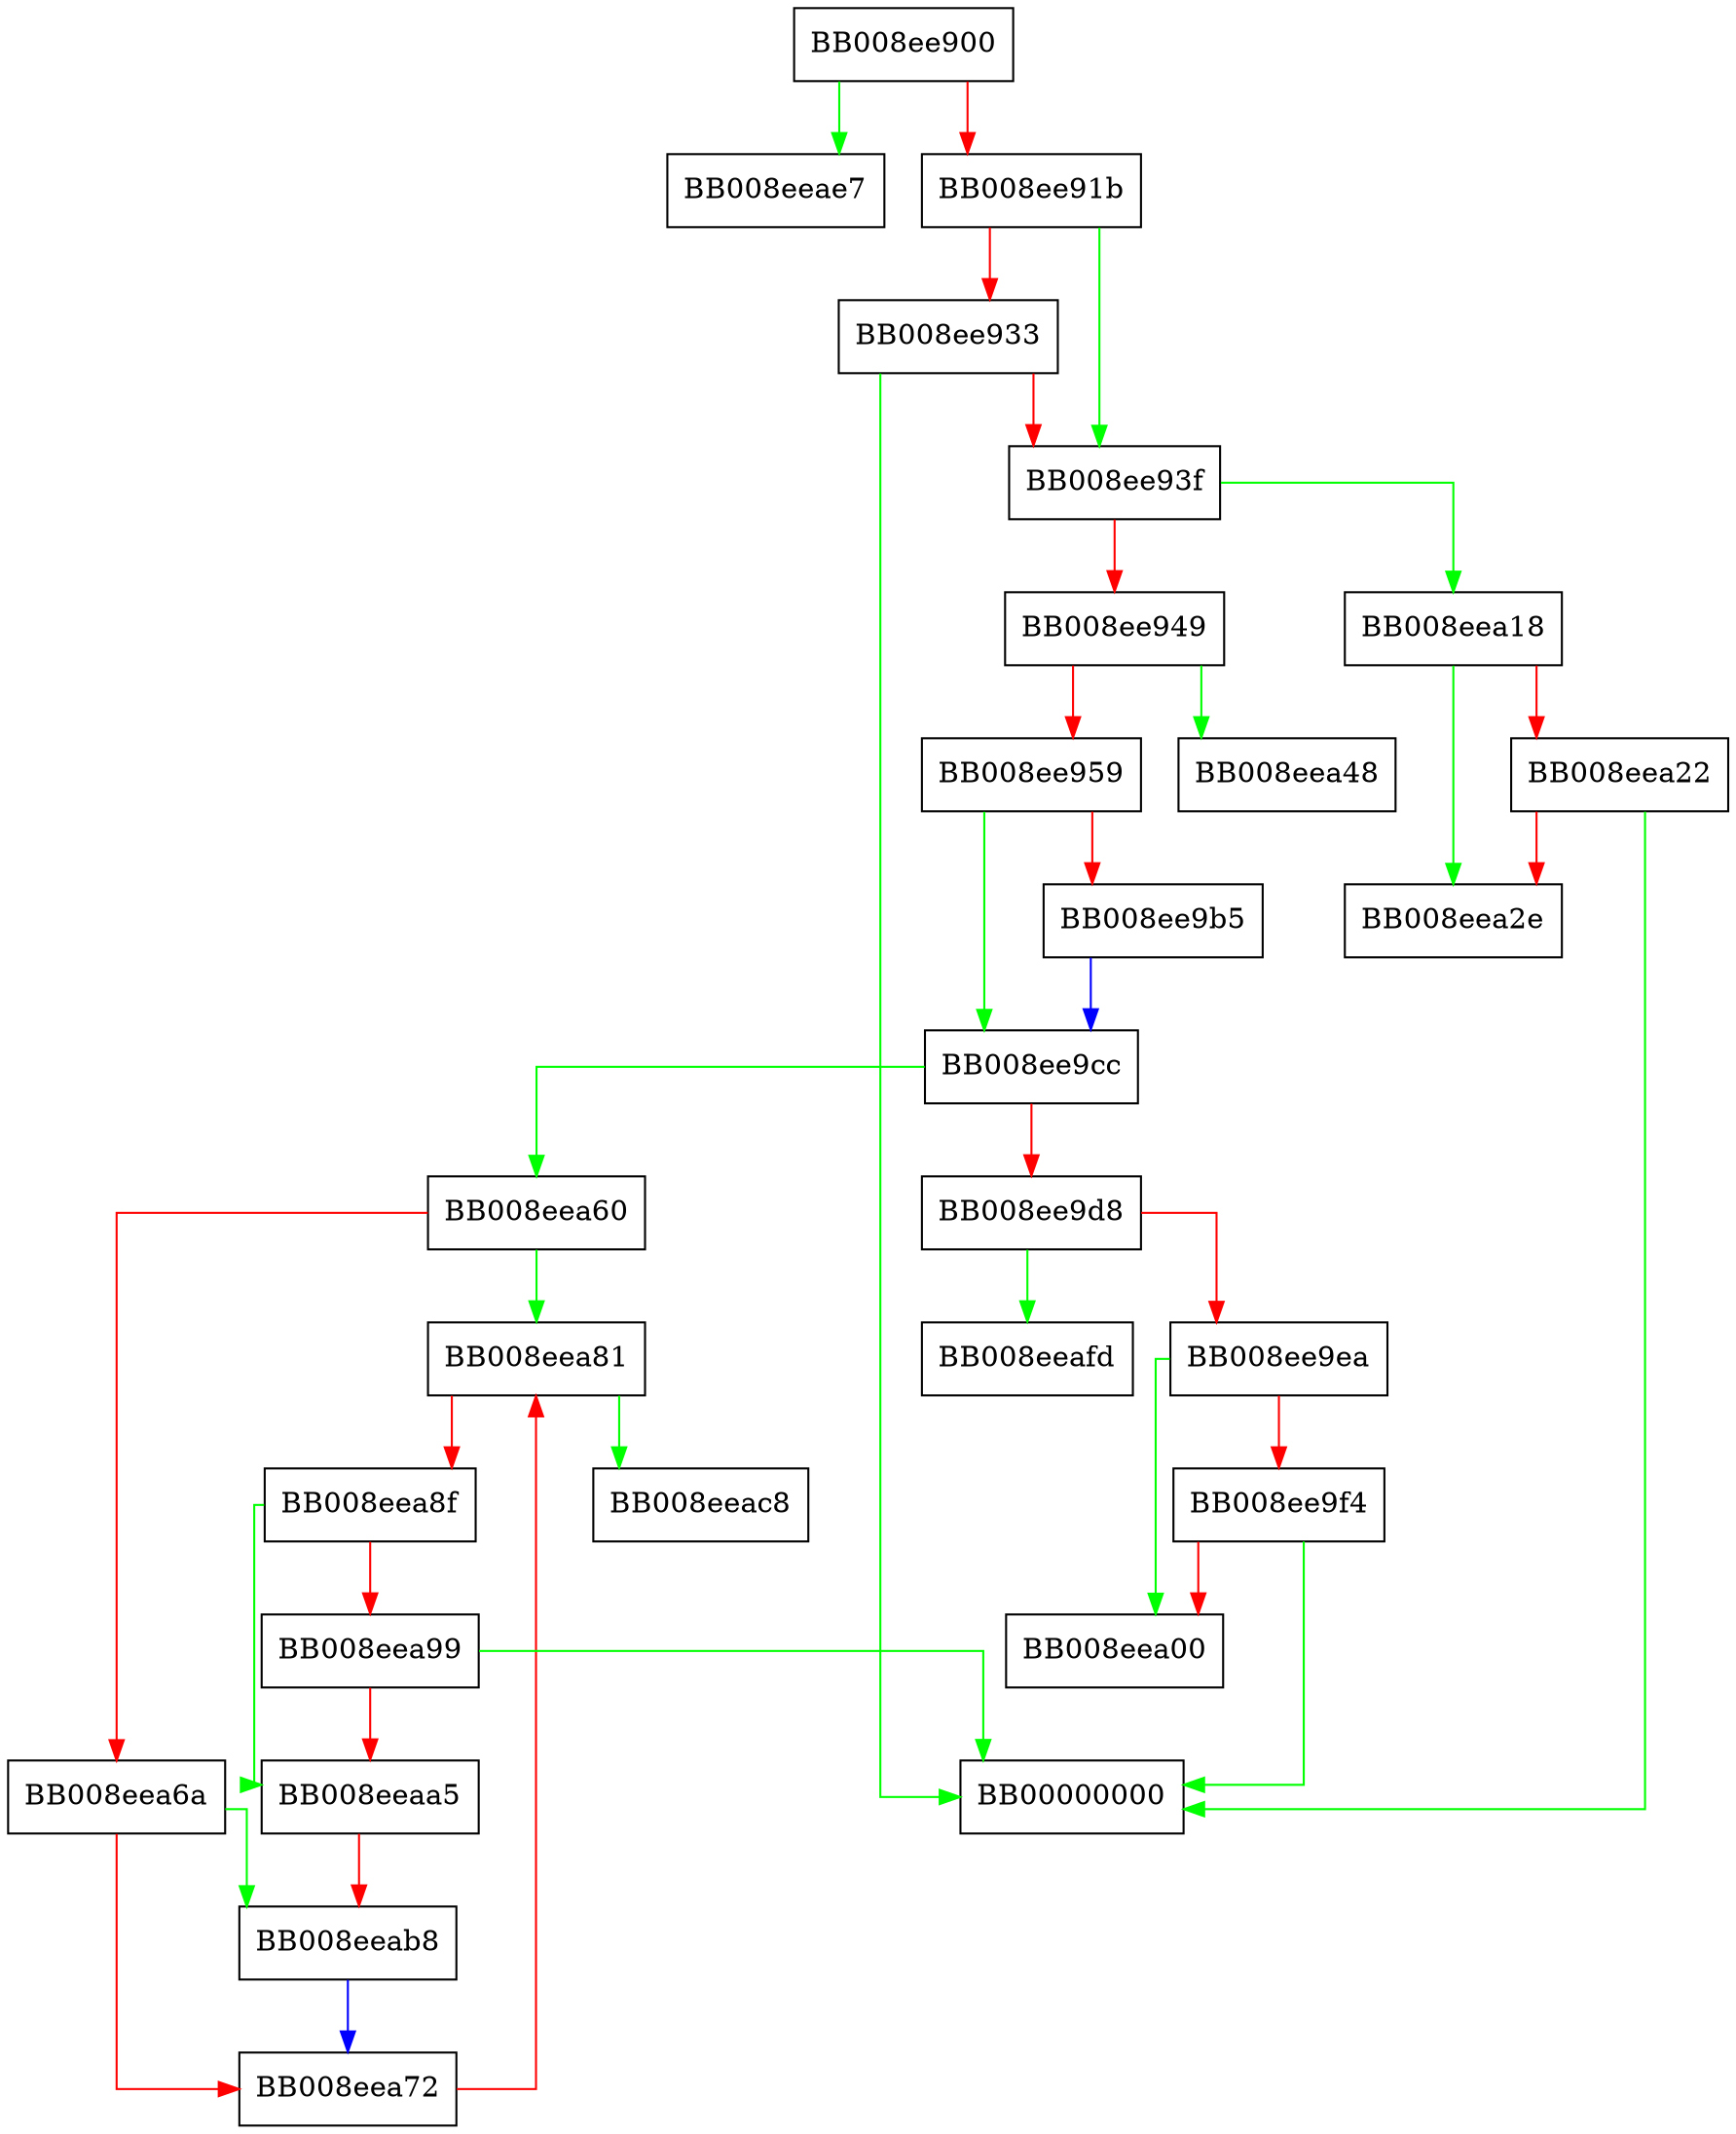 digraph _dl_open {
  node [shape="box"];
  graph [splines=ortho];
  BB008ee900 -> BB008eeae7 [color="green"];
  BB008ee900 -> BB008ee91b [color="red"];
  BB008ee91b -> BB008ee93f [color="green"];
  BB008ee91b -> BB008ee933 [color="red"];
  BB008ee933 -> BB00000000 [color="green"];
  BB008ee933 -> BB008ee93f [color="red"];
  BB008ee93f -> BB008eea18 [color="green"];
  BB008ee93f -> BB008ee949 [color="red"];
  BB008ee949 -> BB008eea48 [color="green"];
  BB008ee949 -> BB008ee959 [color="red"];
  BB008ee959 -> BB008ee9cc [color="green"];
  BB008ee959 -> BB008ee9b5 [color="red"];
  BB008ee9b5 -> BB008ee9cc [color="blue"];
  BB008ee9cc -> BB008eea60 [color="green"];
  BB008ee9cc -> BB008ee9d8 [color="red"];
  BB008ee9d8 -> BB008eeafd [color="green"];
  BB008ee9d8 -> BB008ee9ea [color="red"];
  BB008ee9ea -> BB008eea00 [color="green"];
  BB008ee9ea -> BB008ee9f4 [color="red"];
  BB008ee9f4 -> BB00000000 [color="green"];
  BB008ee9f4 -> BB008eea00 [color="red"];
  BB008eea18 -> BB008eea2e [color="green"];
  BB008eea18 -> BB008eea22 [color="red"];
  BB008eea22 -> BB00000000 [color="green"];
  BB008eea22 -> BB008eea2e [color="red"];
  BB008eea60 -> BB008eea81 [color="green"];
  BB008eea60 -> BB008eea6a [color="red"];
  BB008eea6a -> BB008eeab8 [color="green"];
  BB008eea6a -> BB008eea72 [color="red"];
  BB008eea72 -> BB008eea81 [color="red"];
  BB008eea81 -> BB008eeac8 [color="green"];
  BB008eea81 -> BB008eea8f [color="red"];
  BB008eea8f -> BB008eeaa5 [color="green"];
  BB008eea8f -> BB008eea99 [color="red"];
  BB008eea99 -> BB00000000 [color="green"];
  BB008eea99 -> BB008eeaa5 [color="red"];
  BB008eeaa5 -> BB008eeab8 [color="red"];
  BB008eeab8 -> BB008eea72 [color="blue"];
}